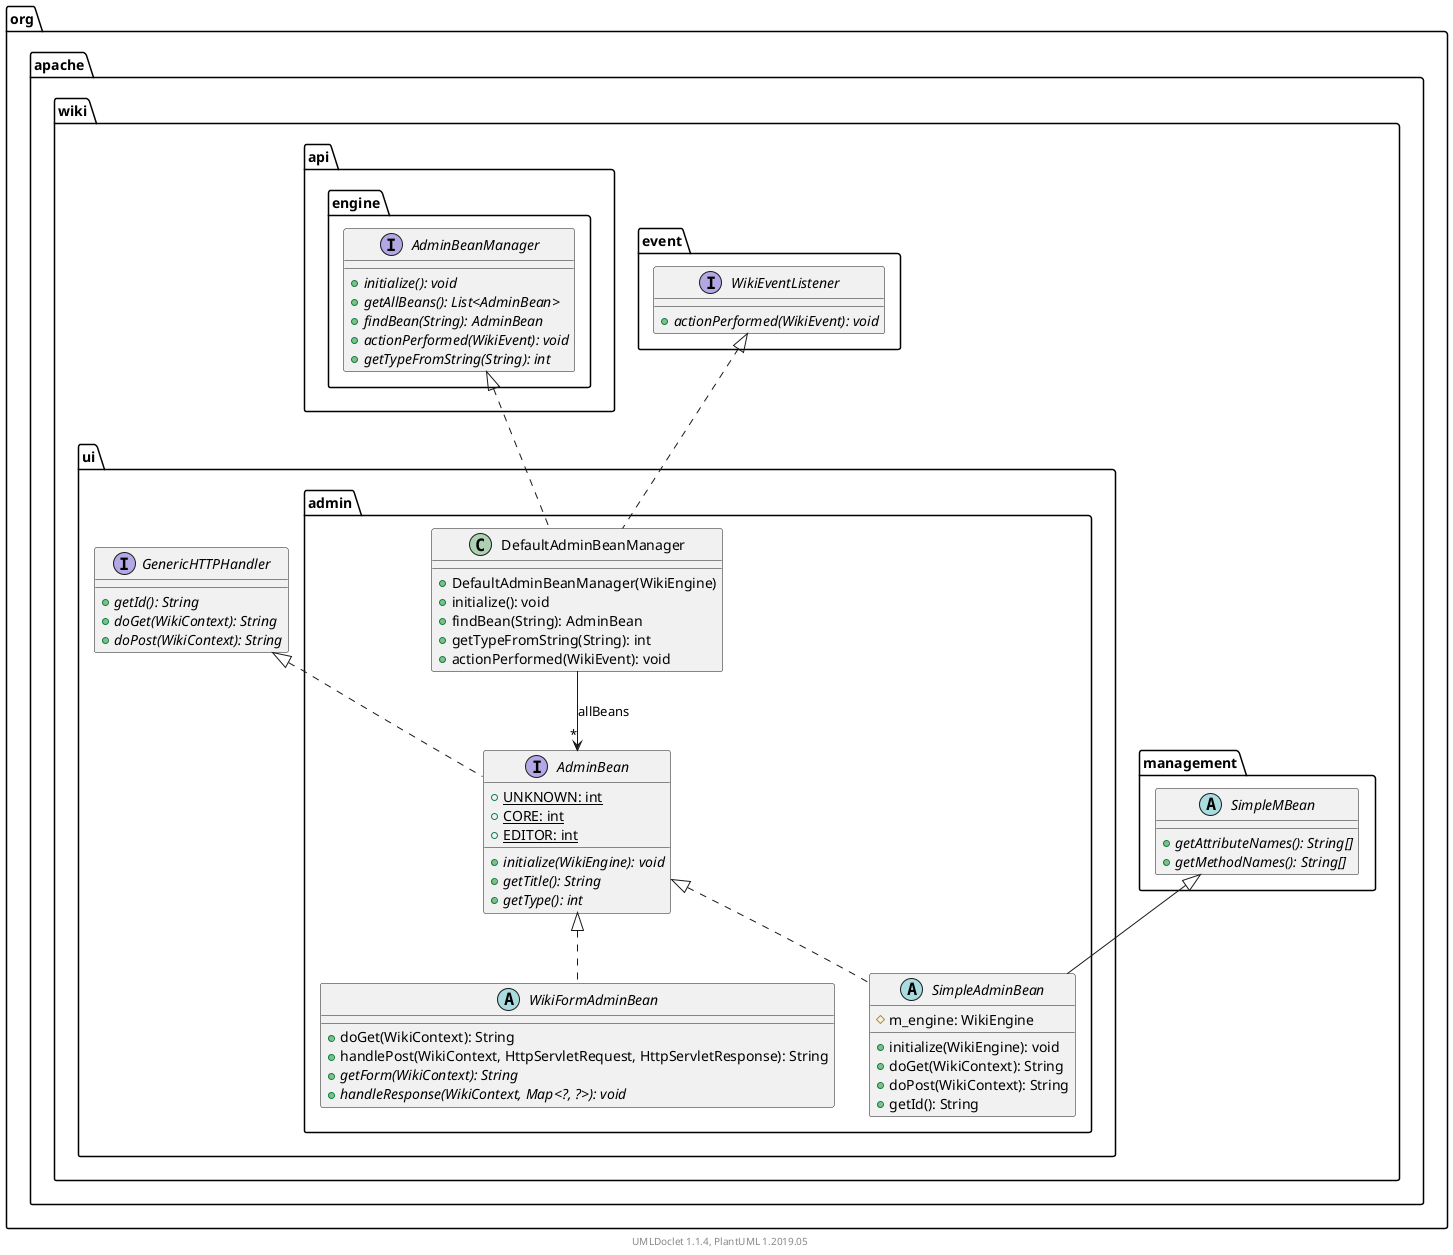 @startuml

    namespace org.apache.wiki.ui.admin {

        abstract class WikiFormAdminBean [[WikiFormAdminBean.html]] {
            +doGet(WikiContext): String
            +handlePost(WikiContext, HttpServletRequest, HttpServletResponse): String
            {abstract} +getForm(WikiContext): String
            {abstract} +handleResponse(WikiContext, Map<?, ?>): void
        }

        abstract class SimpleAdminBean [[SimpleAdminBean.html]] {
            #m_engine: WikiEngine
            +initialize(WikiEngine): void
            +doGet(WikiContext): String
            +doPost(WikiContext): String
            +getId(): String
        }

        interface AdminBean [[AdminBean.html]] {
            {static} +UNKNOWN: int
            {static} +CORE: int
            {static} +EDITOR: int
            {abstract} +initialize(WikiEngine): void
            {abstract} +getTitle(): String
            {abstract} +getType(): int
        }

        class DefaultAdminBeanManager [[DefaultAdminBeanManager.html]] {
            +DefaultAdminBeanManager(WikiEngine)
            +initialize(): void
            +findBean(String): AdminBean
            +getTypeFromString(String): int
            +actionPerformed(WikiEvent): void
        }

        AdminBean <|.. WikiFormAdminBean

        abstract class org.apache.wiki.management.SimpleMBean {
            {abstract} +getAttributeNames(): String[]
            {abstract} +getMethodNames(): String[]
        }
        org.apache.wiki.management.SimpleMBean <|-- SimpleAdminBean

        AdminBean <|.. SimpleAdminBean

        interface org.apache.wiki.ui.GenericHTTPHandler {
            {abstract} +getId(): String
            {abstract} +doGet(WikiContext): String
            {abstract} +doPost(WikiContext): String
        }
        org.apache.wiki.ui.GenericHTTPHandler <|.. AdminBean

        interface org.apache.wiki.event.WikiEventListener {
            {abstract} +actionPerformed(WikiEvent): void
        }
        org.apache.wiki.event.WikiEventListener <|.. DefaultAdminBeanManager

        interface org.apache.wiki.api.engine.AdminBeanManager {
            {abstract} +initialize(): void
            {abstract} +getAllBeans(): List<AdminBean>
            {abstract} +findBean(String): AdminBean
            {abstract} +actionPerformed(WikiEvent): void
            {abstract} +getTypeFromString(String): int
        }
        org.apache.wiki.api.engine.AdminBeanManager <|.. DefaultAdminBeanManager

        DefaultAdminBeanManager --> "*" AdminBean: allBeans

    }


    center footer UMLDoclet 1.1.4, PlantUML 1.2019.05
@enduml
